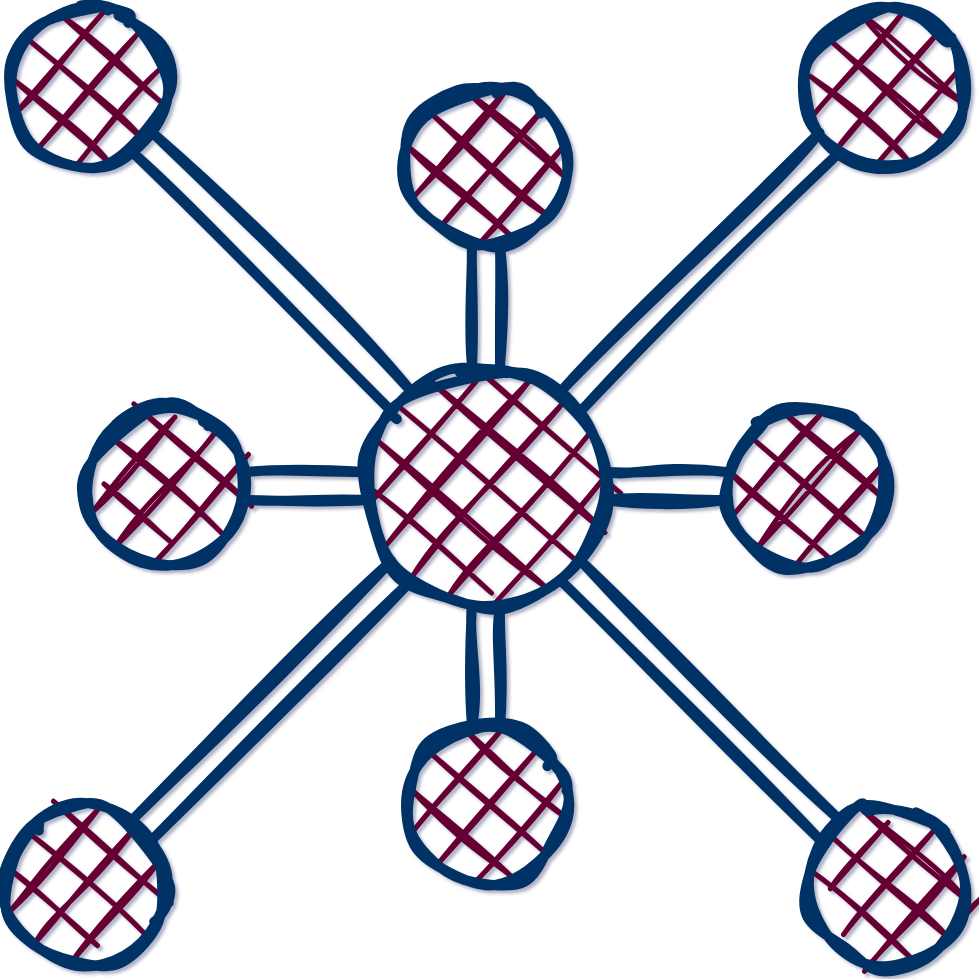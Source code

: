 <mxfile version="23.0.2" type="device">
  <diagram name="Page-1" id="ja49I31db52JSxWJJxev">
    <mxGraphModel dx="1834" dy="1236" grid="0" gridSize="10" guides="0" tooltips="1" connect="0" arrows="0" fold="1" page="0" pageScale="1" pageWidth="1100" pageHeight="850" background="none" math="0" shadow="1">
      <root>
        <mxCell id="0" />
        <mxCell id="1" parent="0" />
        <mxCell id="9_yundcjcufTjwk7wA7y-1" value="" style="group;movable=0;resizable=0;rotatable=0;deletable=0;editable=0;locked=1;connectable=0;" vertex="1" connectable="0" parent="1">
          <mxGeometry width="480" height="480" as="geometry" />
        </mxCell>
        <mxCell id="zBknXudiURap7mkD7rTB-1" value="" style="ellipse;whiteSpace=wrap;html=1;aspect=fixed;shadow=0;rounded=0;labelBackgroundColor=none;sketch=1;curveFitting=1;jiggle=2;fillColor=#660033;strokeColor=#003366;fontColor=#E4FDE1;container=0;fillStyle=cross-hatch;movable=1;resizable=1;rotatable=1;deletable=1;editable=1;locked=0;connectable=1;strokeWidth=5;" parent="9_yundcjcufTjwk7wA7y-1" vertex="1">
          <mxGeometry width="80" height="80" as="geometry" />
        </mxCell>
        <mxCell id="zBknXudiURap7mkD7rTB-2" value="" style="ellipse;whiteSpace=wrap;html=1;aspect=fixed;shadow=0;rounded=0;labelBackgroundColor=none;sketch=1;curveFitting=1;jiggle=2;fillColor=#660033;strokeColor=#003366;fontColor=#E4FDE1;container=0;fillStyle=cross-hatch;movable=1;resizable=1;rotatable=1;deletable=1;editable=1;locked=0;connectable=1;strokeWidth=5;" parent="9_yundcjcufTjwk7wA7y-1" vertex="1">
          <mxGeometry x="400" width="80" height="80" as="geometry" />
        </mxCell>
        <mxCell id="zBknXudiURap7mkD7rTB-3" value="" style="ellipse;whiteSpace=wrap;html=1;aspect=fixed;shadow=0;rounded=0;labelBackgroundColor=none;sketch=1;curveFitting=1;jiggle=2;fillColor=#660033;strokeColor=#003366;fontColor=#E4FDE1;container=0;fillStyle=cross-hatch;movable=1;resizable=1;rotatable=1;deletable=1;editable=1;locked=0;connectable=1;strokeWidth=5;" parent="9_yundcjcufTjwk7wA7y-1" vertex="1">
          <mxGeometry y="400" width="80" height="80" as="geometry" />
        </mxCell>
        <mxCell id="zBknXudiURap7mkD7rTB-4" value="" style="ellipse;whiteSpace=wrap;html=1;aspect=fixed;shadow=0;rounded=0;labelBackgroundColor=none;sketch=1;curveFitting=1;jiggle=2;fillColor=#660033;strokeColor=#003366;fontColor=#E4FDE1;container=0;fillStyle=cross-hatch;movable=1;resizable=1;rotatable=1;deletable=1;editable=1;locked=0;connectable=1;strokeWidth=5;" parent="9_yundcjcufTjwk7wA7y-1" vertex="1">
          <mxGeometry x="400" y="400" width="80" height="80" as="geometry" />
        </mxCell>
        <mxCell id="zBknXudiURap7mkD7rTB-5" value="" style="ellipse;whiteSpace=wrap;html=1;aspect=fixed;shadow=0;rounded=0;labelBackgroundColor=none;sketch=1;curveFitting=1;jiggle=2;fillColor=#660033;strokeColor=#003366;fontColor=#E4FDE1;container=0;fillStyle=cross-hatch;movable=1;resizable=1;rotatable=1;deletable=1;editable=1;locked=0;connectable=1;strokeWidth=5;" parent="9_yundcjcufTjwk7wA7y-1" vertex="1">
          <mxGeometry x="200" y="40" width="80" height="80" as="geometry" />
        </mxCell>
        <mxCell id="zBknXudiURap7mkD7rTB-6" value="" style="ellipse;whiteSpace=wrap;html=1;aspect=fixed;shadow=0;rounded=0;labelBackgroundColor=none;sketch=1;curveFitting=1;jiggle=2;fillColor=#660033;strokeColor=#003366;fontColor=#E4FDE1;container=0;fillStyle=cross-hatch;movable=1;resizable=1;rotatable=1;deletable=1;editable=1;locked=0;connectable=1;strokeWidth=5;" parent="9_yundcjcufTjwk7wA7y-1" vertex="1">
          <mxGeometry x="40" y="200" width="80" height="80" as="geometry" />
        </mxCell>
        <mxCell id="zBknXudiURap7mkD7rTB-7" value="" style="ellipse;whiteSpace=wrap;html=1;aspect=fixed;shadow=0;rounded=0;labelBackgroundColor=none;sketch=1;curveFitting=1;jiggle=2;fillColor=#660033;strokeColor=#003366;fontColor=#E4FDE1;container=0;fillStyle=cross-hatch;movable=1;resizable=1;rotatable=1;deletable=1;editable=1;locked=0;connectable=1;strokeWidth=5;" parent="9_yundcjcufTjwk7wA7y-1" vertex="1">
          <mxGeometry x="200" y="360" width="80" height="80" as="geometry" />
        </mxCell>
        <mxCell id="zBknXudiURap7mkD7rTB-8" value="" style="ellipse;whiteSpace=wrap;html=1;aspect=fixed;shadow=0;rounded=0;labelBackgroundColor=none;sketch=1;curveFitting=1;jiggle=2;fillColor=#660033;strokeColor=#003366;fontColor=#E4FDE1;container=0;fillStyle=cross-hatch;movable=1;resizable=1;rotatable=1;deletable=1;editable=1;locked=0;connectable=1;strokeWidth=5;" parent="9_yundcjcufTjwk7wA7y-1" vertex="1">
          <mxGeometry x="360" y="200" width="80" height="80" as="geometry" />
        </mxCell>
        <mxCell id="zBknXudiURap7mkD7rTB-9" value="" style="ellipse;whiteSpace=wrap;html=1;aspect=fixed;fillStyle=cross-hatch;shadow=0;rounded=0;labelBackgroundColor=none;sketch=1;curveFitting=1;jiggle=2;fillColor=#660033;strokeColor=#003366;fontColor=#E4FDE1;container=0;movable=1;resizable=1;rotatable=1;deletable=1;editable=1;locked=0;connectable=1;strokeWidth=5;" parent="9_yundcjcufTjwk7wA7y-1" vertex="1">
          <mxGeometry x="180" y="180" width="120" height="120" as="geometry" />
        </mxCell>
        <mxCell id="zBknXudiURap7mkD7rTB-11" value="" style="shape=link;endArrow=classic;startArrow=classic;html=1;rounded=0;endWidth=0;shadow=0;width=10;labelBackgroundColor=none;fontColor=default;sketch=1;curveFitting=1;jiggle=2;strokeColor=#003366;movable=1;resizable=1;rotatable=1;deletable=1;editable=1;locked=0;connectable=1;strokeWidth=5;" parent="9_yundcjcufTjwk7wA7y-1" source="zBknXudiURap7mkD7rTB-9" target="zBknXudiURap7mkD7rTB-1" edge="1">
          <mxGeometry width="100" height="100" relative="1" as="geometry">
            <mxPoint x="490" y="410" as="sourcePoint" />
            <mxPoint x="590" y="310" as="targetPoint" />
          </mxGeometry>
        </mxCell>
        <mxCell id="zBknXudiURap7mkD7rTB-12" value="" style="shape=link;endArrow=classic;startArrow=classic;html=1;rounded=0;endWidth=0;shadow=0;width=10;labelBackgroundColor=none;fontColor=default;sketch=1;curveFitting=1;jiggle=2;strokeColor=#003366;movable=1;resizable=1;rotatable=1;deletable=1;editable=1;locked=0;connectable=1;strokeWidth=5;" parent="9_yundcjcufTjwk7wA7y-1" source="zBknXudiURap7mkD7rTB-9" target="zBknXudiURap7mkD7rTB-5" edge="1">
          <mxGeometry width="100" height="100" relative="1" as="geometry">
            <mxPoint x="528" y="328" as="sourcePoint" />
            <mxPoint x="398" y="198" as="targetPoint" />
          </mxGeometry>
        </mxCell>
        <mxCell id="zBknXudiURap7mkD7rTB-13" value="" style="shape=link;endArrow=classic;startArrow=classic;html=1;rounded=0;endWidth=0;shadow=0;width=10;labelBackgroundColor=none;fontColor=default;sketch=1;curveFitting=1;jiggle=2;strokeColor=#003366;movable=1;resizable=1;rotatable=1;deletable=1;editable=1;locked=0;connectable=1;strokeWidth=5;" parent="9_yundcjcufTjwk7wA7y-1" source="zBknXudiURap7mkD7rTB-9" target="zBknXudiURap7mkD7rTB-2" edge="1">
          <mxGeometry width="100" height="100" relative="1" as="geometry">
            <mxPoint x="538" y="338" as="sourcePoint" />
            <mxPoint x="408" y="208" as="targetPoint" />
          </mxGeometry>
        </mxCell>
        <mxCell id="zBknXudiURap7mkD7rTB-14" value="" style="shape=link;endArrow=classic;startArrow=classic;html=1;rounded=0;endWidth=0;shadow=0;width=10;labelBackgroundColor=none;fontColor=default;sketch=1;curveFitting=1;jiggle=2;strokeColor=#003366;movable=1;resizable=1;rotatable=1;deletable=1;editable=1;locked=0;connectable=1;strokeWidth=5;" parent="9_yundcjcufTjwk7wA7y-1" source="zBknXudiURap7mkD7rTB-7" target="zBknXudiURap7mkD7rTB-9" edge="1">
          <mxGeometry width="100" height="100" relative="1" as="geometry">
            <mxPoint x="548" y="348" as="sourcePoint" />
            <mxPoint x="418" y="218" as="targetPoint" />
          </mxGeometry>
        </mxCell>
        <mxCell id="zBknXudiURap7mkD7rTB-15" value="" style="shape=link;endArrow=classic;startArrow=classic;html=1;rounded=0;endWidth=0;shadow=0;width=10;labelBackgroundColor=none;fontColor=default;sketch=1;curveFitting=1;jiggle=2;strokeColor=#003366;movable=1;resizable=1;rotatable=1;deletable=1;editable=1;locked=0;connectable=1;strokeWidth=5;" parent="9_yundcjcufTjwk7wA7y-1" source="zBknXudiURap7mkD7rTB-9" target="zBknXudiURap7mkD7rTB-6" edge="1">
          <mxGeometry width="100" height="100" relative="1" as="geometry">
            <mxPoint x="558" y="358" as="sourcePoint" />
            <mxPoint x="428" y="228" as="targetPoint" />
          </mxGeometry>
        </mxCell>
        <mxCell id="zBknXudiURap7mkD7rTB-16" value="" style="shape=link;endArrow=classic;startArrow=classic;html=1;rounded=0;endWidth=0;entryX=1;entryY=0;entryDx=0;entryDy=0;shadow=0;width=10;labelBackgroundColor=none;fontColor=default;sketch=1;curveFitting=1;jiggle=2;strokeColor=#003366;movable=1;resizable=1;rotatable=1;deletable=1;editable=1;locked=0;connectable=1;strokeWidth=5;" parent="9_yundcjcufTjwk7wA7y-1" source="zBknXudiURap7mkD7rTB-9" target="zBknXudiURap7mkD7rTB-3" edge="1">
          <mxGeometry width="100" height="100" relative="1" as="geometry">
            <mxPoint x="568" y="368" as="sourcePoint" />
            <mxPoint x="438" y="238" as="targetPoint" />
          </mxGeometry>
        </mxCell>
        <mxCell id="zBknXudiURap7mkD7rTB-17" value="" style="shape=link;endArrow=classic;startArrow=classic;html=1;rounded=0;endWidth=0;shadow=0;width=10;labelBackgroundColor=none;fontColor=default;sketch=1;curveFitting=1;jiggle=2;strokeColor=#003366;movable=1;resizable=1;rotatable=1;deletable=1;editable=1;locked=0;connectable=1;strokeWidth=5;" parent="9_yundcjcufTjwk7wA7y-1" source="zBknXudiURap7mkD7rTB-4" target="zBknXudiURap7mkD7rTB-9" edge="1">
          <mxGeometry width="100" height="100" relative="1" as="geometry">
            <mxPoint x="578" y="378" as="sourcePoint" />
            <mxPoint x="448" y="248" as="targetPoint" />
          </mxGeometry>
        </mxCell>
        <mxCell id="zBknXudiURap7mkD7rTB-18" value="" style="shape=link;endArrow=classic;startArrow=classic;html=1;rounded=0;endWidth=0;shadow=0;width=10;labelBackgroundColor=none;fontColor=default;sketch=1;curveFitting=1;jiggle=2;strokeColor=#003366;movable=1;resizable=1;rotatable=1;deletable=1;editable=1;locked=0;connectable=1;strokeWidth=5;" parent="9_yundcjcufTjwk7wA7y-1" source="zBknXudiURap7mkD7rTB-8" target="zBknXudiURap7mkD7rTB-9" edge="1">
          <mxGeometry width="100" height="100" relative="1" as="geometry">
            <mxPoint x="588" y="388" as="sourcePoint" />
            <mxPoint x="458" y="258" as="targetPoint" />
          </mxGeometry>
        </mxCell>
      </root>
    </mxGraphModel>
  </diagram>
</mxfile>
